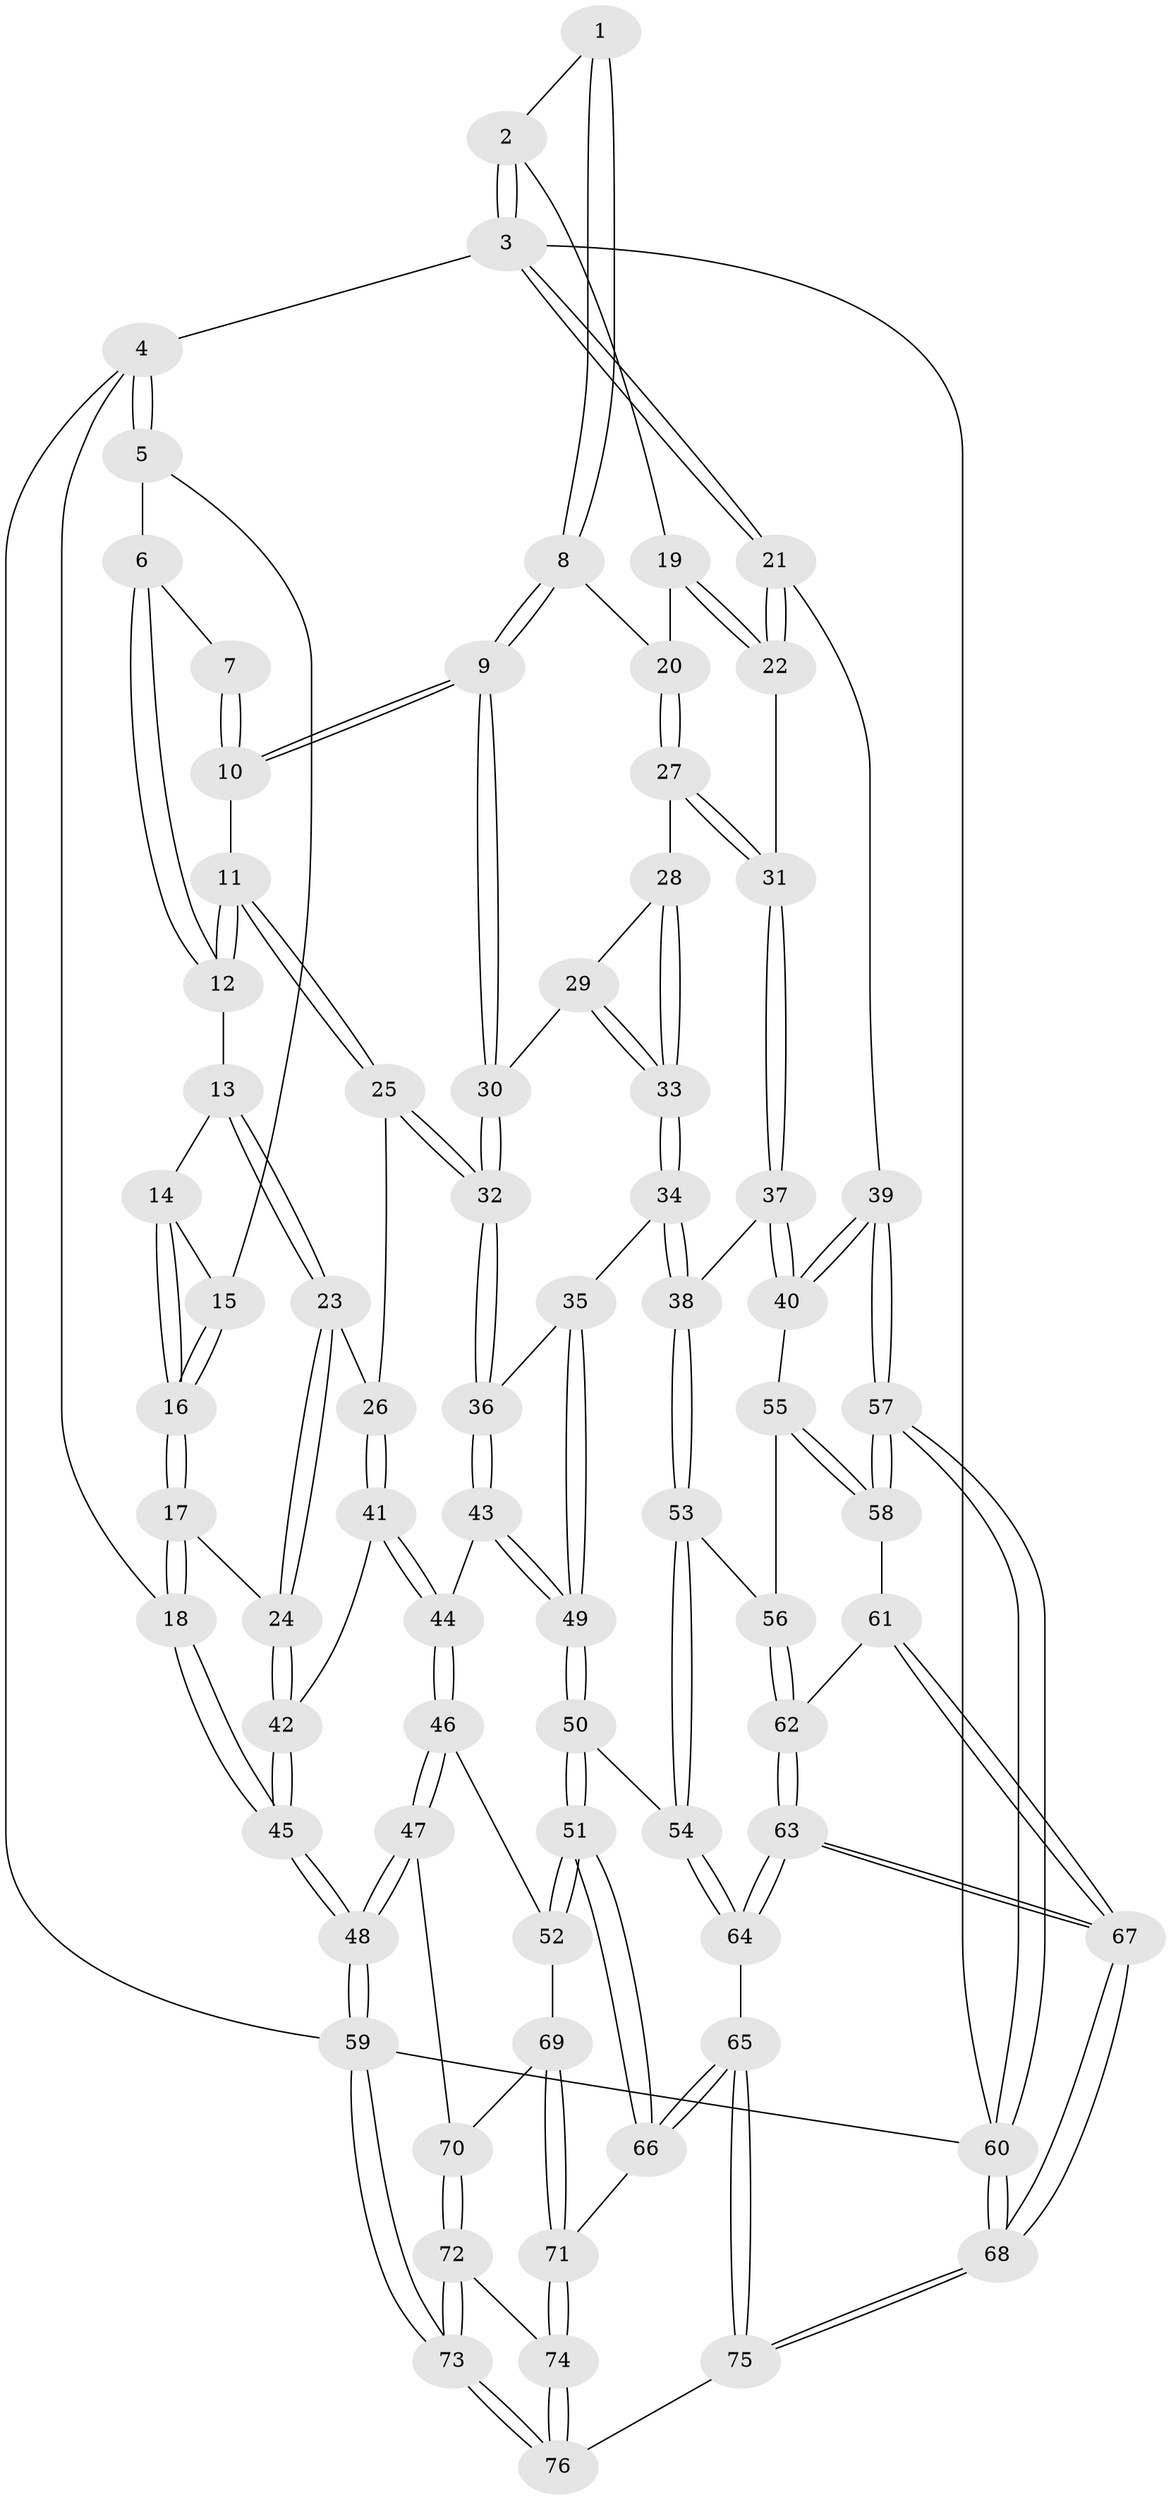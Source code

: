 // Generated by graph-tools (version 1.1) at 2025/17/03/09/25 04:17:19]
// undirected, 76 vertices, 187 edges
graph export_dot {
graph [start="1"]
  node [color=gray90,style=filled];
  1 [pos="+0.6578275557213537+0"];
  2 [pos="+1+0"];
  3 [pos="+1+0"];
  4 [pos="+0+0"];
  5 [pos="+0+0"];
  6 [pos="+0.2785946104281219+0"];
  7 [pos="+0.43134884092065007+0"];
  8 [pos="+0.6290992302480937+0.07312739947551399"];
  9 [pos="+0.5405826176248885+0.13250813314470597"];
  10 [pos="+0.4809634986119529+0.07007988762163159"];
  11 [pos="+0.29742159143838254+0.10554006446262043"];
  12 [pos="+0.2686678096972193+0.02717013618320119"];
  13 [pos="+0.11489730605658166+0.0841980229047408"];
  14 [pos="+0.08280470706585727+0.05009701466615749"];
  15 [pos="+0.05484059357134473+0.003342327777145172"];
  16 [pos="+0+0.17713031192023374"];
  17 [pos="+0+0.27266755037675927"];
  18 [pos="+0+0.2857617343429064"];
  19 [pos="+0.8487945219426972+0.016154255570899473"];
  20 [pos="+0.7074527422861282+0.10230295275445062"];
  21 [pos="+1+0.34576723281219207"];
  22 [pos="+0.8838283115237741+0.20432548978787876"];
  23 [pos="+0.1096385529945619+0.2380225065605939"];
  24 [pos="+0.03751560390858954+0.27768829437703296"];
  25 [pos="+0.28467020297640006+0.22656123677873088"];
  26 [pos="+0.27128762815029195+0.22935541877786172"];
  27 [pos="+0.7446876715627407+0.2243231075180705"];
  28 [pos="+0.6944248094284702+0.23899944386949465"];
  29 [pos="+0.5815074164798121+0.19789507863658531"];
  30 [pos="+0.5373031007351956+0.15738742421350704"];
  31 [pos="+0.7596381135785903+0.2309489105034773"];
  32 [pos="+0.3901736747369059+0.3086854175900346"];
  33 [pos="+0.6082479245923926+0.388707496220745"];
  34 [pos="+0.5846334385105163+0.48069920106418174"];
  35 [pos="+0.47390952083905363+0.42519909222675534"];
  36 [pos="+0.41046447048827595+0.378514480306821"];
  37 [pos="+0.7662513386721479+0.40584959182822594"];
  38 [pos="+0.5942771913494503+0.49134881872042885"];
  39 [pos="+1+0.4246298208658739"];
  40 [pos="+1+0.4382580904558792"];
  41 [pos="+0.16377377453676528+0.4662754791083139"];
  42 [pos="+0.1432952665881981+0.4505614367814657"];
  43 [pos="+0.21558175614358469+0.521623768738231"];
  44 [pos="+0.2120316912787769+0.5221685871265144"];
  45 [pos="+0+0.5833927311247538"];
  46 [pos="+0.11905669950893387+0.663448349361164"];
  47 [pos="+0.10166047377903599+0.6726299747727715"];
  48 [pos="+0+0.7661762473454817"];
  49 [pos="+0.34568117993080266+0.6277562644344172"];
  50 [pos="+0.3777394827882874+0.6853230479767438"];
  51 [pos="+0.36860821831283186+0.7280146652530047"];
  52 [pos="+0.24580130110658216+0.7266488630678906"];
  53 [pos="+0.6035366297012709+0.5422265821691578"];
  54 [pos="+0.6027741088499229+0.5436751129186878"];
  55 [pos="+0.879961412926128+0.5861712380566448"];
  56 [pos="+0.6235769363622998+0.5533374980009284"];
  57 [pos="+1+1"];
  58 [pos="+0.8493764863372748+0.7121446797585191"];
  59 [pos="+0+1"];
  60 [pos="+1+1"];
  61 [pos="+0.8278000728448183+0.7222283083923986"];
  62 [pos="+0.7459764562113387+0.6983845362649166"];
  63 [pos="+0.6246060994438647+0.8802006515352904"];
  64 [pos="+0.5676528835581705+0.839750194983485"];
  65 [pos="+0.5465640362974485+0.8407219916102179"];
  66 [pos="+0.4083831145187359+0.8171647933697287"];
  67 [pos="+0.7306462592311187+1"];
  68 [pos="+0.8483797191304425+1"];
  69 [pos="+0.23856861494183743+0.8057434271127955"];
  70 [pos="+0.1973649640216079+0.8473265158483628"];
  71 [pos="+0.3659821179005901+0.8638405782648232"];
  72 [pos="+0.19467727410305993+0.8719664325156591"];
  73 [pos="+0+1"];
  74 [pos="+0.3401710000001942+0.9064985050649256"];
  75 [pos="+0.3345939713816463+1"];
  76 [pos="+0.3118101291289225+1"];
  1 -- 2;
  1 -- 8;
  1 -- 8;
  2 -- 3;
  2 -- 3;
  2 -- 19;
  3 -- 4;
  3 -- 21;
  3 -- 21;
  3 -- 60;
  4 -- 5;
  4 -- 5;
  4 -- 18;
  4 -- 59;
  5 -- 6;
  5 -- 15;
  6 -- 7;
  6 -- 12;
  6 -- 12;
  7 -- 10;
  7 -- 10;
  8 -- 9;
  8 -- 9;
  8 -- 20;
  9 -- 10;
  9 -- 10;
  9 -- 30;
  9 -- 30;
  10 -- 11;
  11 -- 12;
  11 -- 12;
  11 -- 25;
  11 -- 25;
  12 -- 13;
  13 -- 14;
  13 -- 23;
  13 -- 23;
  14 -- 15;
  14 -- 16;
  14 -- 16;
  15 -- 16;
  15 -- 16;
  16 -- 17;
  16 -- 17;
  17 -- 18;
  17 -- 18;
  17 -- 24;
  18 -- 45;
  18 -- 45;
  19 -- 20;
  19 -- 22;
  19 -- 22;
  20 -- 27;
  20 -- 27;
  21 -- 22;
  21 -- 22;
  21 -- 39;
  22 -- 31;
  23 -- 24;
  23 -- 24;
  23 -- 26;
  24 -- 42;
  24 -- 42;
  25 -- 26;
  25 -- 32;
  25 -- 32;
  26 -- 41;
  26 -- 41;
  27 -- 28;
  27 -- 31;
  27 -- 31;
  28 -- 29;
  28 -- 33;
  28 -- 33;
  29 -- 30;
  29 -- 33;
  29 -- 33;
  30 -- 32;
  30 -- 32;
  31 -- 37;
  31 -- 37;
  32 -- 36;
  32 -- 36;
  33 -- 34;
  33 -- 34;
  34 -- 35;
  34 -- 38;
  34 -- 38;
  35 -- 36;
  35 -- 49;
  35 -- 49;
  36 -- 43;
  36 -- 43;
  37 -- 38;
  37 -- 40;
  37 -- 40;
  38 -- 53;
  38 -- 53;
  39 -- 40;
  39 -- 40;
  39 -- 57;
  39 -- 57;
  40 -- 55;
  41 -- 42;
  41 -- 44;
  41 -- 44;
  42 -- 45;
  42 -- 45;
  43 -- 44;
  43 -- 49;
  43 -- 49;
  44 -- 46;
  44 -- 46;
  45 -- 48;
  45 -- 48;
  46 -- 47;
  46 -- 47;
  46 -- 52;
  47 -- 48;
  47 -- 48;
  47 -- 70;
  48 -- 59;
  48 -- 59;
  49 -- 50;
  49 -- 50;
  50 -- 51;
  50 -- 51;
  50 -- 54;
  51 -- 52;
  51 -- 52;
  51 -- 66;
  51 -- 66;
  52 -- 69;
  53 -- 54;
  53 -- 54;
  53 -- 56;
  54 -- 64;
  54 -- 64;
  55 -- 56;
  55 -- 58;
  55 -- 58;
  56 -- 62;
  56 -- 62;
  57 -- 58;
  57 -- 58;
  57 -- 60;
  57 -- 60;
  58 -- 61;
  59 -- 73;
  59 -- 73;
  59 -- 60;
  60 -- 68;
  60 -- 68;
  61 -- 62;
  61 -- 67;
  61 -- 67;
  62 -- 63;
  62 -- 63;
  63 -- 64;
  63 -- 64;
  63 -- 67;
  63 -- 67;
  64 -- 65;
  65 -- 66;
  65 -- 66;
  65 -- 75;
  65 -- 75;
  66 -- 71;
  67 -- 68;
  67 -- 68;
  68 -- 75;
  68 -- 75;
  69 -- 70;
  69 -- 71;
  69 -- 71;
  70 -- 72;
  70 -- 72;
  71 -- 74;
  71 -- 74;
  72 -- 73;
  72 -- 73;
  72 -- 74;
  73 -- 76;
  73 -- 76;
  74 -- 76;
  74 -- 76;
  75 -- 76;
}
